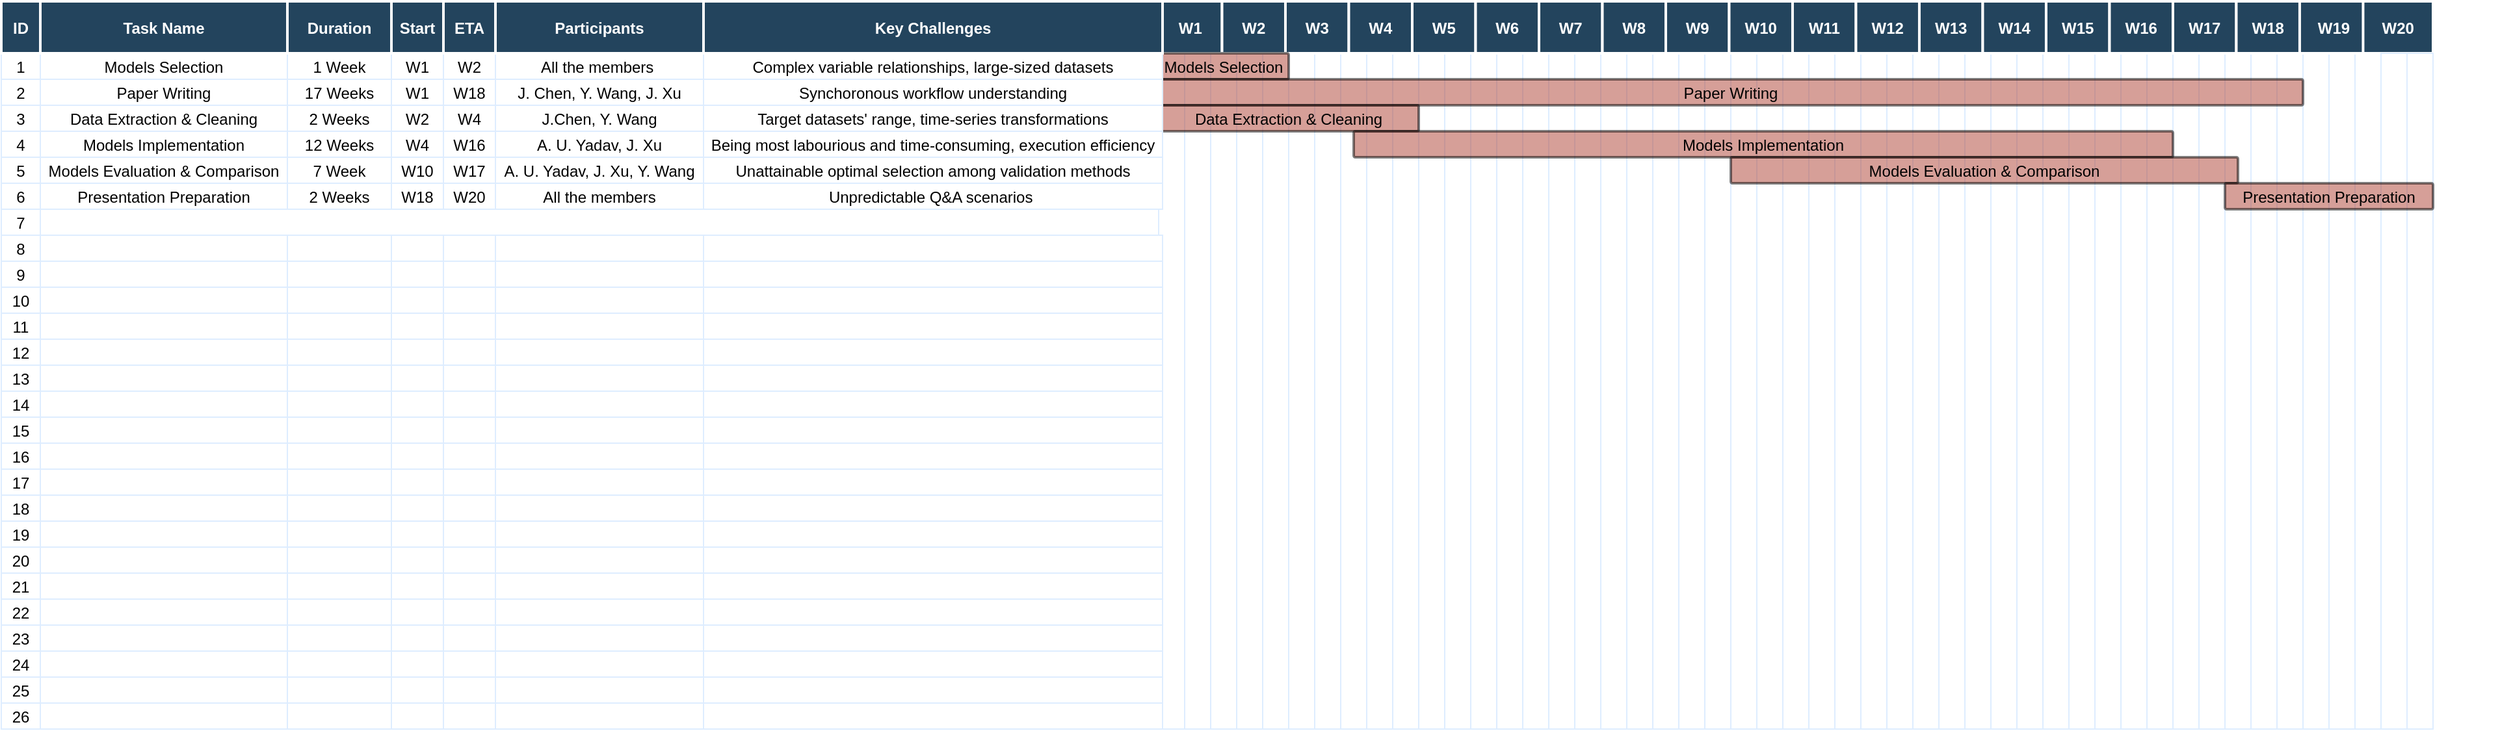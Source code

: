 <mxfile version="18.0.6" type="device"><diagram name="Gantt" id="8378b5f6-a2b2-b727-a746-972ab9d02e00"><mxGraphModel dx="2652.5" dy="449" grid="1" gridSize="10" guides="1" tooltips="1" connect="0" arrows="1" fold="1" page="1" pageScale="1.5" pageWidth="1169" pageHeight="827" background="none" math="0" shadow="0"><root><mxCell id="0"/><mxCell id="1" parent="0"/><mxCell id="101" value="" style="strokeColor=#DEEDFF;fillColor=#FFFFFF;" parent="1" vertex="1"><mxGeometry x="50.0" y="520.0" width="80.0" height="20" as="geometry"/></mxCell><mxCell id="106" value="" style="strokeColor=#DEEDFF;fillColor=#FFFFFF;" parent="1" vertex="1"><mxGeometry x="50.0" y="540.0" width="80.0" height="20" as="geometry"/></mxCell><mxCell id="111" value="" style="strokeColor=#DEEDFF;fillColor=#FFFFFF;" parent="1" vertex="1"><mxGeometry x="50.0" y="560.0" width="80.0" height="20" as="geometry"/></mxCell><mxCell id="116" value="" style="strokeColor=#DEEDFF;fillColor=#FFFFFF;" parent="1" vertex="1"><mxGeometry x="50.0" y="580.0" width="80.0" height="20" as="geometry"/></mxCell><mxCell id="121" value="" style="strokeColor=#DEEDFF;fillColor=#FFFFFF;" parent="1" vertex="1"><mxGeometry x="50.0" y="600.0" width="80.0" height="20" as="geometry"/></mxCell><mxCell id="126" value="" style="strokeColor=#DEEDFF;fillColor=#FFFFFF;" parent="1" vertex="1"><mxGeometry x="50.0" y="620.0" width="80.0" height="20" as="geometry"/></mxCell><mxCell id="131" value="" style="strokeColor=#DEEDFF;fillColor=#FFFFFF;" parent="1" vertex="1"><mxGeometry x="50.0" y="640.0" width="80.0" height="20" as="geometry"/></mxCell><mxCell id="136" value="" style="strokeColor=#DEEDFF;fillColor=#FFFFFF;" parent="1" vertex="1"><mxGeometry x="50.0" y="660.0" width="80.0" height="20" as="geometry"/></mxCell><mxCell id="141" value="" style="strokeColor=#DEEDFF;fillColor=#FFFFFF;" parent="1" vertex="1"><mxGeometry x="50.0" y="680.0" width="80.0" height="20" as="geometry"/></mxCell><mxCell id="146" value="" style="strokeColor=#DEEDFF;fillColor=#FFFFFF;" parent="1" vertex="1"><mxGeometry x="50.0" y="700.0" width="80.0" height="20" as="geometry"/></mxCell><mxCell id="151" value="" style="strokeColor=#DEEDFF" parent="1" vertex="1"><mxGeometry x="50.0" y="720.0" width="80.0" height="20" as="geometry"/></mxCell><mxCell id="156" value="" style="strokeColor=#DEEDFF" parent="1" vertex="1"><mxGeometry x="50.0" y="740.0" width="80.0" height="20" as="geometry"/></mxCell><mxCell id="161" value="" style="strokeColor=#DEEDFF" parent="1" vertex="1"><mxGeometry x="50.0" y="760.0" width="80.0" height="20" as="geometry"/></mxCell><mxCell id="166" value="" style="strokeColor=#DEEDFF" parent="1" vertex="1"><mxGeometry x="50.0" y="780.0" width="80.0" height="20" as="geometry"/></mxCell><mxCell id="176" value="" style="strokeColor=#DEEDFF" parent="1" vertex="1"><mxGeometry x="50.0" y="820.0" width="80.0" height="20" as="geometry"/></mxCell><mxCell id="181" value="" style="strokeColor=#DEEDFF" parent="1" vertex="1"><mxGeometry x="50.0" y="840.0" width="80.0" height="20" as="geometry"/></mxCell><mxCell id="186" value="" style="strokeColor=#DEEDFF" parent="1" vertex="1"><mxGeometry x="50.0" y="860.0" width="80.0" height="20" as="geometry"/></mxCell><mxCell id="191" value="" style="strokeColor=#DEEDFF" parent="1" vertex="1"><mxGeometry x="50.0" y="880.0" width="80.0" height="20" as="geometry"/></mxCell><mxCell id="N4BvocxAYCnSgg4q2HKW-347" value="" style="group" parent="1" vertex="1" connectable="0"><mxGeometry x="720" y="340" width="1030" height="560.0" as="geometry"/></mxCell><mxCell id="N4BvocxAYCnSgg4q2HKW-280" value="" style="strokeColor=#DEEDFF;" parent="N4BvocxAYCnSgg4q2HKW-347" vertex="1"><mxGeometry x="80.0" y="40.0" width="20" height="520" as="geometry"/></mxCell><mxCell id="68" value="" style="strokeColor=#DEEDFF" parent="N4BvocxAYCnSgg4q2HKW-347" vertex="1"><mxGeometry x="2.046e-12" y="40.0" width="20" height="520" as="geometry"/></mxCell><mxCell id="194" value="" style="strokeColor=#DEEDFF" parent="N4BvocxAYCnSgg4q2HKW-347" vertex="1"><mxGeometry x="20.0" y="40.0" width="20" height="520" as="geometry"/></mxCell><mxCell id="195" value="" style="strokeColor=#DEEDFF" parent="N4BvocxAYCnSgg4q2HKW-347" vertex="1"><mxGeometry x="40.0" y="40.0" width="20" height="520" as="geometry"/></mxCell><mxCell id="196" value="" style="strokeColor=#DEEDFF" parent="N4BvocxAYCnSgg4q2HKW-347" vertex="1"><mxGeometry x="60.0" y="40.0" width="20" height="520" as="geometry"/></mxCell><mxCell id="197" value="" style="strokeColor=#DEEDFF" parent="N4BvocxAYCnSgg4q2HKW-347" vertex="1"><mxGeometry x="80.0" y="40.0" width="20" height="520" as="geometry"/></mxCell><mxCell id="198" value="" style="strokeColor=#DEEDFF;" parent="N4BvocxAYCnSgg4q2HKW-347" vertex="1"><mxGeometry x="100.0" y="40.0" width="20" height="520" as="geometry"/></mxCell><mxCell id="199" value="" style="strokeColor=#DEEDFF;" parent="N4BvocxAYCnSgg4q2HKW-347" vertex="1"><mxGeometry x="120.0" y="40.0" width="20" height="520" as="geometry"/></mxCell><mxCell id="200" value="" style="strokeColor=#DEEDFF" parent="N4BvocxAYCnSgg4q2HKW-347" vertex="1"><mxGeometry x="140.0" y="40.0" width="20" height="520" as="geometry"/></mxCell><mxCell id="201" value="" style="strokeColor=#DEEDFF" parent="N4BvocxAYCnSgg4q2HKW-347" vertex="1"><mxGeometry x="160.0" y="40.0" width="20" height="520" as="geometry"/></mxCell><mxCell id="202" value="" style="strokeColor=#DEEDFF" parent="N4BvocxAYCnSgg4q2HKW-347" vertex="1"><mxGeometry x="180.0" y="40.0" width="20" height="520" as="geometry"/></mxCell><mxCell id="203" value="" style="strokeColor=#DEEDFF" parent="N4BvocxAYCnSgg4q2HKW-347" vertex="1"><mxGeometry x="200.0" y="40.0" width="20" height="520" as="geometry"/></mxCell><mxCell id="204" value="" style="strokeColor=#DEEDFF" parent="N4BvocxAYCnSgg4q2HKW-347" vertex="1"><mxGeometry x="220.0" y="40.0" width="20" height="520" as="geometry"/></mxCell><mxCell id="205" value="" style="strokeColor=#DEEDFF;" parent="N4BvocxAYCnSgg4q2HKW-347" vertex="1"><mxGeometry x="240.0" y="40.0" width="20" height="520" as="geometry"/></mxCell><mxCell id="206" value="" style="strokeColor=#DEEDFF;" parent="N4BvocxAYCnSgg4q2HKW-347" vertex="1"><mxGeometry x="260.0" y="40.0" width="20" height="520" as="geometry"/></mxCell><mxCell id="207" value="" style="strokeColor=#DEEDFF" parent="N4BvocxAYCnSgg4q2HKW-347" vertex="1"><mxGeometry x="280.0" y="40.0" width="20" height="520" as="geometry"/></mxCell><mxCell id="208" value="" style="strokeColor=#DEEDFF" parent="N4BvocxAYCnSgg4q2HKW-347" vertex="1"><mxGeometry x="300.0" y="40.0" width="20" height="520" as="geometry"/></mxCell><mxCell id="209" value="" style="strokeColor=#DEEDFF" parent="N4BvocxAYCnSgg4q2HKW-347" vertex="1"><mxGeometry x="320.0" y="40.0" width="20" height="520" as="geometry"/></mxCell><mxCell id="210" value="" style="strokeColor=#DEEDFF" parent="N4BvocxAYCnSgg4q2HKW-347" vertex="1"><mxGeometry x="340.0" y="40.0" width="20" height="520" as="geometry"/></mxCell><mxCell id="211" value="" style="strokeColor=#DEEDFF" parent="N4BvocxAYCnSgg4q2HKW-347" vertex="1"><mxGeometry x="360.0" y="40.0" width="20" height="520" as="geometry"/></mxCell><mxCell id="212" value="" style="strokeColor=#DEEDFF;" parent="N4BvocxAYCnSgg4q2HKW-347" vertex="1"><mxGeometry x="380.0" y="40.0" width="20" height="520" as="geometry"/></mxCell><mxCell id="213" value="" style="strokeColor=#DEEDFF;" parent="N4BvocxAYCnSgg4q2HKW-347" vertex="1"><mxGeometry x="400.0" y="40.0" width="20" height="520" as="geometry"/></mxCell><mxCell id="214" value="" style="strokeColor=#DEEDFF" parent="N4BvocxAYCnSgg4q2HKW-347" vertex="1"><mxGeometry x="420.0" y="40.0" width="20" height="520" as="geometry"/></mxCell><mxCell id="215" value="" style="strokeColor=#DEEDFF" parent="N4BvocxAYCnSgg4q2HKW-347" vertex="1"><mxGeometry x="440.0" y="40.0" width="20" height="520" as="geometry"/></mxCell><mxCell id="216" value="" style="strokeColor=#DEEDFF" parent="N4BvocxAYCnSgg4q2HKW-347" vertex="1"><mxGeometry x="460.0" y="40.0" width="20" height="520" as="geometry"/></mxCell><mxCell id="217" value="" style="strokeColor=#DEEDFF" parent="N4BvocxAYCnSgg4q2HKW-347" vertex="1"><mxGeometry x="480.0" y="40.0" width="20" height="520" as="geometry"/></mxCell><mxCell id="218" value="" style="strokeColor=#DEEDFF" parent="N4BvocxAYCnSgg4q2HKW-347" vertex="1"><mxGeometry x="500.0" y="40.0" width="20" height="520" as="geometry"/></mxCell><mxCell id="219" value="" style="strokeColor=#DEEDFF;" parent="N4BvocxAYCnSgg4q2HKW-347" vertex="1"><mxGeometry x="520.0" y="40.0" width="20" height="520" as="geometry"/></mxCell><mxCell id="220" value="" style="strokeColor=#DEEDFF;" parent="N4BvocxAYCnSgg4q2HKW-347" vertex="1"><mxGeometry x="540.0" y="40.0" width="20" height="520" as="geometry"/></mxCell><mxCell id="221" value="" style="strokeColor=#DEEDFF" parent="N4BvocxAYCnSgg4q2HKW-347" vertex="1"><mxGeometry x="560.0" y="40.0" width="20" height="520" as="geometry"/></mxCell><mxCell id="222" value="" style="strokeColor=#DEEDFF" parent="N4BvocxAYCnSgg4q2HKW-347" vertex="1"><mxGeometry x="580.0" y="40.0" width="20" height="520" as="geometry"/></mxCell><mxCell id="223" value="" style="strokeColor=#DEEDFF" parent="N4BvocxAYCnSgg4q2HKW-347" vertex="1"><mxGeometry x="600.0" y="40.0" width="20" height="520" as="geometry"/></mxCell><mxCell id="224" value="" style="strokeColor=#DEEDFF" parent="N4BvocxAYCnSgg4q2HKW-347" vertex="1"><mxGeometry x="620.0" y="40.0" width="20" height="520" as="geometry"/></mxCell><mxCell id="225" value="" style="strokeColor=#DEEDFF" parent="N4BvocxAYCnSgg4q2HKW-347" vertex="1"><mxGeometry x="640.0" y="40.0" width="20" height="520" as="geometry"/></mxCell><mxCell id="226" value="" style="strokeColor=#DEEDFF;" parent="N4BvocxAYCnSgg4q2HKW-347" vertex="1"><mxGeometry x="660.0" y="40.0" width="20" height="520" as="geometry"/></mxCell><mxCell id="227" value="" style="strokeColor=#DEEDFF;" parent="N4BvocxAYCnSgg4q2HKW-347" vertex="1"><mxGeometry x="680.0" y="40.0" width="20" height="520" as="geometry"/></mxCell><mxCell id="228" value="" style="strokeColor=#DEEDFF" parent="N4BvocxAYCnSgg4q2HKW-347" vertex="1"><mxGeometry x="700.0" y="40.0" width="20" height="520" as="geometry"/></mxCell><mxCell id="229" value="" style="strokeColor=#DEEDFF" parent="N4BvocxAYCnSgg4q2HKW-347" vertex="1"><mxGeometry x="720.0" y="40.0" width="20" height="520" as="geometry"/></mxCell><mxCell id="230" value="" style="strokeColor=#DEEDFF" parent="N4BvocxAYCnSgg4q2HKW-347" vertex="1"><mxGeometry x="740.0" y="40.0" width="20" height="520" as="geometry"/></mxCell><mxCell id="231" value="" style="strokeColor=#DEEDFF" parent="N4BvocxAYCnSgg4q2HKW-347" vertex="1"><mxGeometry x="760.0" y="40.0" width="20" height="520" as="geometry"/></mxCell><mxCell id="232" value="" style="strokeColor=#DEEDFF" parent="N4BvocxAYCnSgg4q2HKW-347" vertex="1"><mxGeometry x="780.0" y="40.0" width="20" height="520" as="geometry"/></mxCell><mxCell id="233" value="" style="strokeColor=#DEEDFF;" parent="N4BvocxAYCnSgg4q2HKW-347" vertex="1"><mxGeometry x="800.0" y="40.0" width="20" height="520" as="geometry"/></mxCell><mxCell id="234" value="" style="strokeColor=#DEEDFF;" parent="N4BvocxAYCnSgg4q2HKW-347" vertex="1"><mxGeometry x="820.0" y="40.0" width="20" height="520" as="geometry"/></mxCell><mxCell id="235" value="" style="strokeColor=#DEEDFF" parent="N4BvocxAYCnSgg4q2HKW-347" vertex="1"><mxGeometry x="840.0" y="40.0" width="20" height="520" as="geometry"/></mxCell><mxCell id="236" value="" style="strokeColor=#DEEDFF" parent="N4BvocxAYCnSgg4q2HKW-347" vertex="1"><mxGeometry x="860.0" y="40.0" width="20" height="520" as="geometry"/></mxCell><mxCell id="237" value="" style="strokeColor=#DEEDFF" parent="N4BvocxAYCnSgg4q2HKW-347" vertex="1"><mxGeometry x="880.0" y="40.0" width="20" height="520" as="geometry"/></mxCell><mxCell id="238" value="" style="strokeColor=#DEEDFF" parent="N4BvocxAYCnSgg4q2HKW-347" vertex="1"><mxGeometry x="900.0" y="40.0" width="20" height="520" as="geometry"/></mxCell><mxCell id="239" value="" style="strokeColor=#DEEDFF;" parent="N4BvocxAYCnSgg4q2HKW-347" vertex="1"><mxGeometry x="920.0" y="40.0" width="20" height="520" as="geometry"/></mxCell><mxCell id="240" value="" style="strokeColor=none;" parent="N4BvocxAYCnSgg4q2HKW-347" vertex="1"><mxGeometry x="940.0" y="40.0" width="20" height="520" as="geometry"/></mxCell><mxCell id="241" value="" style="strokeColor=none;" parent="N4BvocxAYCnSgg4q2HKW-347" vertex="1"><mxGeometry x="960.0" y="40.0" width="20" height="520" as="geometry"/></mxCell><mxCell id="N4BvocxAYCnSgg4q2HKW-278" value="" style="group" parent="N4BvocxAYCnSgg4q2HKW-347" vertex="1" connectable="0"><mxGeometry width="980" height="60.0" as="geometry"/></mxCell><mxCell id="5" value="W1" style="fillColor=#23445D;strokeColor=#FFFFFF;strokeWidth=2;fontColor=#FFFFFF;fontStyle=1" parent="N4BvocxAYCnSgg4q2HKW-278" vertex="1"><mxGeometry y="2.274e-13" width="48.748" height="40.0" as="geometry"/></mxCell><mxCell id="6" value="W2" style="fillColor=#23445D;strokeColor=#FFFFFF;strokeWidth=2;fontColor=#FFFFFF;fontStyle=1" parent="N4BvocxAYCnSgg4q2HKW-278" vertex="1"><mxGeometry x="48.748" y="2.274e-13" width="48.748" height="40.0" as="geometry"/></mxCell><mxCell id="7" value="W3" style="fillColor=#23445D;strokeColor=#FFFFFF;strokeWidth=2;fontColor=#FFFFFF;fontStyle=1" parent="N4BvocxAYCnSgg4q2HKW-278" vertex="1"><mxGeometry x="97.497" y="2.274e-13" width="48.748" height="40.0" as="geometry"/></mxCell><mxCell id="8" value="W4" style="fillColor=#23445D;strokeColor=#FFFFFF;strokeWidth=2;fontColor=#FFFFFF;fontStyle=1" parent="N4BvocxAYCnSgg4q2HKW-278" vertex="1"><mxGeometry x="146.245" y="2.274e-13" width="48.748" height="40.0" as="geometry"/></mxCell><mxCell id="9" value="W5" style="fillColor=#23445D;strokeColor=#FFFFFF;strokeWidth=2;fontColor=#FFFFFF;fontStyle=1" parent="N4BvocxAYCnSgg4q2HKW-278" vertex="1"><mxGeometry x="194.994" y="2.274e-13" width="48.748" height="40.0" as="geometry"/></mxCell><mxCell id="10" value="W6" style="fillColor=#23445D;strokeColor=#FFFFFF;strokeWidth=2;fontColor=#FFFFFF;fontStyle=1" parent="N4BvocxAYCnSgg4q2HKW-278" vertex="1"><mxGeometry x="243.742" y="2.274e-13" width="48.748" height="40.0" as="geometry"/></mxCell><mxCell id="11" value="W7" style="fillColor=#23445D;strokeColor=#FFFFFF;strokeWidth=2;fontColor=#FFFFFF;fontStyle=1" parent="N4BvocxAYCnSgg4q2HKW-278" vertex="1"><mxGeometry x="292.491" y="2.274e-13" width="48.748" height="40.0" as="geometry"/></mxCell><mxCell id="16" value="W8" style="fillColor=#23445D;strokeColor=#FFFFFF;strokeWidth=2;fontColor=#FFFFFF;fontStyle=1" parent="N4BvocxAYCnSgg4q2HKW-278" vertex="1"><mxGeometry x="341.239" y="2.274e-13" width="48.748" height="40.0" as="geometry"/></mxCell><mxCell id="17" value="W9" style="fillColor=#23445D;strokeColor=#FFFFFF;strokeWidth=2;fontColor=#FFFFFF;fontStyle=1" parent="N4BvocxAYCnSgg4q2HKW-278" vertex="1"><mxGeometry x="389.988" y="2.274e-13" width="48.748" height="40.0" as="geometry"/></mxCell><mxCell id="18" value="W10" style="fillColor=#23445D;strokeColor=#FFFFFF;strokeWidth=2;fontColor=#FFFFFF;fontStyle=1" parent="N4BvocxAYCnSgg4q2HKW-278" vertex="1"><mxGeometry x="438.736" y="2.274e-13" width="48.748" height="40.0" as="geometry"/></mxCell><mxCell id="19" value="W11" style="fillColor=#23445D;strokeColor=#FFFFFF;strokeWidth=2;fontColor=#FFFFFF;fontStyle=1" parent="N4BvocxAYCnSgg4q2HKW-278" vertex="1"><mxGeometry x="487.485" y="2.274e-13" width="48.748" height="40.0" as="geometry"/></mxCell><mxCell id="20" value="W12" style="fillColor=#23445D;strokeColor=#FFFFFF;strokeWidth=2;fontColor=#FFFFFF;fontStyle=1" parent="N4BvocxAYCnSgg4q2HKW-278" vertex="1"><mxGeometry x="536.233" y="2.274e-13" width="48.748" height="40.0" as="geometry"/></mxCell><mxCell id="21" value="W13" style="fillColor=#23445D;strokeColor=#FFFFFF;strokeWidth=2;fontColor=#FFFFFF;fontStyle=1" parent="N4BvocxAYCnSgg4q2HKW-278" vertex="1"><mxGeometry x="584.981" y="2.274e-13" width="48.748" height="40.0" as="geometry"/></mxCell><mxCell id="22" value="W14" style="fillColor=#23445D;strokeColor=#FFFFFF;strokeWidth=2;fontColor=#FFFFFF;fontStyle=1" parent="N4BvocxAYCnSgg4q2HKW-278" vertex="1"><mxGeometry x="633.73" y="2.274e-13" width="48.748" height="40.0" as="geometry"/></mxCell><mxCell id="24" value="W15" style="fillColor=#23445D;strokeColor=#FFFFFF;strokeWidth=2;fontColor=#FFFFFF;fontStyle=1" parent="N4BvocxAYCnSgg4q2HKW-278" vertex="1"><mxGeometry x="682.478" y="1.137e-13" width="48.748" height="40.0" as="geometry"/></mxCell><mxCell id="25" value="W16" style="fillColor=#23445D;strokeColor=#FFFFFF;strokeWidth=2;fontColor=#FFFFFF;fontStyle=1" parent="N4BvocxAYCnSgg4q2HKW-278" vertex="1"><mxGeometry x="731.227" y="1.137e-13" width="48.748" height="40.0" as="geometry"/></mxCell><mxCell id="26" value="W17" style="fillColor=#23445D;strokeColor=#FFFFFF;strokeWidth=2;fontColor=#FFFFFF;fontStyle=1" parent="N4BvocxAYCnSgg4q2HKW-278" vertex="1"><mxGeometry x="779.975" y="1.137e-13" width="48.748" height="40.0" as="geometry"/></mxCell><mxCell id="27" value="W18" style="fillColor=#23445D;strokeColor=#FFFFFF;strokeWidth=2;fontColor=#FFFFFF;fontStyle=1" parent="N4BvocxAYCnSgg4q2HKW-278" vertex="1"><mxGeometry x="828.724" y="1.137e-13" width="48.748" height="40.0" as="geometry"/></mxCell><mxCell id="28" value="W19" style="fillColor=#23445D;strokeColor=#FFFFFF;strokeWidth=2;fontColor=#FFFFFF;fontStyle=1" parent="N4BvocxAYCnSgg4q2HKW-278" vertex="1"><mxGeometry x="877.47" width="52.53" height="40" as="geometry"/></mxCell><mxCell id="29" value="W20" style="fillColor=#23445D;strokeColor=#FFFFFF;strokeWidth=2;fontColor=#FFFFFF;fontStyle=1" parent="N4BvocxAYCnSgg4q2HKW-278" vertex="1"><mxGeometry x="926.22" width="53.78" height="40" as="geometry"/></mxCell><mxCell id="N4BvocxAYCnSgg4q2HKW-348" value="Models Selection" style="shape=mxgraph.flowchart.process;fillColor=#AE4132;strokeColor=#000000;strokeWidth=2;opacity=50" parent="N4BvocxAYCnSgg4q2HKW-278" vertex="1"><mxGeometry y="40" width="100" height="20" as="geometry"/></mxCell><mxCell id="N4BvocxAYCnSgg4q2HKW-281" value="" style="strokeColor=#DEEDFF;" parent="N4BvocxAYCnSgg4q2HKW-347" vertex="1"><mxGeometry x="960.0" y="40.0" width="20" height="520" as="geometry"/></mxCell><mxCell id="N4BvocxAYCnSgg4q2HKW-282" value="" style="strokeColor=#DEEDFF;" parent="N4BvocxAYCnSgg4q2HKW-347" vertex="1"><mxGeometry x="940.0" y="40.0" width="20" height="520" as="geometry"/></mxCell><mxCell id="242" value="Paper Writing" style="shape=mxgraph.flowchart.process;fillColor=#AE4132;strokeColor=#000000;strokeWidth=2;opacity=50" parent="N4BvocxAYCnSgg4q2HKW-347" vertex="1"><mxGeometry y="60" width="880" height="20" as="geometry"/></mxCell><mxCell id="N4BvocxAYCnSgg4q2HKW-349" value="Data Extraction &amp; Cleaning" style="shape=mxgraph.flowchart.process;fillColor=#AE4132;strokeColor=#000000;strokeWidth=2;opacity=50" parent="N4BvocxAYCnSgg4q2HKW-347" vertex="1"><mxGeometry y="80" width="200" height="20" as="geometry"/></mxCell><mxCell id="N4BvocxAYCnSgg4q2HKW-350" value="Models Implementation" style="shape=mxgraph.flowchart.process;fillColor=#AE4132;strokeColor=#000000;strokeWidth=2;opacity=50" parent="N4BvocxAYCnSgg4q2HKW-347" vertex="1"><mxGeometry x="150" y="100" width="630" height="20" as="geometry"/></mxCell><mxCell id="N4BvocxAYCnSgg4q2HKW-351" value="Models Evaluation &amp; Comparison" style="shape=mxgraph.flowchart.process;fillColor=#AE4132;strokeColor=#000000;strokeWidth=2;opacity=50" parent="1" vertex="1"><mxGeometry x="1160" y="460" width="390" height="20" as="geometry"/></mxCell><mxCell id="N4BvocxAYCnSgg4q2HKW-352" value="Presentation Preparation" style="shape=mxgraph.flowchart.process;fillColor=#AE4132;strokeColor=#000000;strokeWidth=2;opacity=50" parent="1" vertex="1"><mxGeometry x="1540" y="480" width="160" height="20" as="geometry"/></mxCell><mxCell id="N4BvocxAYCnSgg4q2HKW-356" value="" style="strokeColor=#DEEDFF" parent="1" vertex="1"><mxGeometry x="50.0" y="800.0" width="80.0" height="20" as="geometry"/></mxCell><mxCell id="rQHSBKiH4_ab1KZOMVWH-242" value="" style="group" parent="1" vertex="1" connectable="0"><mxGeometry x="130" y="340" width="40" height="560" as="geometry"/></mxCell><mxCell id="66" value="W1" style="strokeColor=#DEEDFF;fillColor=#FFFFFF;" parent="rQHSBKiH4_ab1KZOMVWH-242" vertex="1"><mxGeometry x="2.274e-13" y="40.0" width="40.0" height="20.0" as="geometry"/></mxCell><mxCell id="77" value="W4" style="strokeColor=#DEEDFF" parent="rQHSBKiH4_ab1KZOMVWH-242" vertex="1"><mxGeometry x="3.411e-13" y="100.0" width="40.0" height="20.0" as="geometry"/></mxCell><mxCell id="82" value="W10" style="strokeColor=#DEEDFF" parent="rQHSBKiH4_ab1KZOMVWH-242" vertex="1"><mxGeometry x="2.274e-13" y="120.0" width="40.0" height="20.0" as="geometry"/></mxCell><mxCell id="87" value="W1" style="strokeColor=#DEEDFF" parent="rQHSBKiH4_ab1KZOMVWH-242" vertex="1"><mxGeometry x="1.705e-13" y="60.0" width="40.0" height="20.0" as="geometry"/></mxCell><mxCell id="92" value="W18" style="strokeColor=#DEEDFF" parent="rQHSBKiH4_ab1KZOMVWH-242" vertex="1"><mxGeometry x="1.705e-13" y="140.0" width="40.0" height="20.0" as="geometry"/></mxCell><mxCell id="102" value="" style="strokeColor=#DEEDFF;fillColor=#FFFFFF;" parent="rQHSBKiH4_ab1KZOMVWH-242" vertex="1"><mxGeometry x="5.684e-13" y="180.0" width="40.0" height="20.0" as="geometry"/></mxCell><mxCell id="107" value="" style="strokeColor=#DEEDFF;fillColor=#FFFFFF;" parent="rQHSBKiH4_ab1KZOMVWH-242" vertex="1"><mxGeometry x="4.547e-13" y="200.0" width="40.0" height="20.0" as="geometry"/></mxCell><mxCell id="112" value="" style="strokeColor=#DEEDFF;fillColor=#FFFFFF;" parent="rQHSBKiH4_ab1KZOMVWH-242" vertex="1"><mxGeometry x="3.411e-13" y="220.0" width="40.0" height="20.0" as="geometry"/></mxCell><mxCell id="117" value="" style="strokeColor=#DEEDFF;fillColor=#FFFFFF;" parent="rQHSBKiH4_ab1KZOMVWH-242" vertex="1"><mxGeometry x="3.411e-13" y="240.0" width="40.0" height="20.0" as="geometry"/></mxCell><mxCell id="122" value="" style="strokeColor=#DEEDFF;fillColor=#FFFFFF;" parent="rQHSBKiH4_ab1KZOMVWH-242" vertex="1"><mxGeometry x="2.274e-13" y="260.0" width="40.0" height="20.0" as="geometry"/></mxCell><mxCell id="127" value="" style="strokeColor=#DEEDFF;fillColor=#FFFFFF;" parent="rQHSBKiH4_ab1KZOMVWH-242" vertex="1"><mxGeometry x="2.274e-13" y="280.0" width="40.0" height="20.0" as="geometry"/></mxCell><mxCell id="132" value="" style="strokeColor=#DEEDFF;fillColor=#FFFFFF;" parent="rQHSBKiH4_ab1KZOMVWH-242" vertex="1"><mxGeometry x="1.137e-13" y="300.0" width="40.0" height="20.0" as="geometry"/></mxCell><mxCell id="137" value="" style="strokeColor=#DEEDFF;fillColor=#FFFFFF;" parent="rQHSBKiH4_ab1KZOMVWH-242" vertex="1"><mxGeometry y="320.0" width="40.0" height="20.0" as="geometry"/></mxCell><mxCell id="142" value="" style="strokeColor=#DEEDFF;fillColor=#FFFFFF;" parent="rQHSBKiH4_ab1KZOMVWH-242" vertex="1"><mxGeometry y="340.0" width="40.0" height="20.0" as="geometry"/></mxCell><mxCell id="147" value="" style="strokeColor=#DEEDFF;fillColor=#FFFFFF;" parent="rQHSBKiH4_ab1KZOMVWH-242" vertex="1"><mxGeometry x="6.821e-13" y="360" width="40.0" height="20.0" as="geometry"/></mxCell><mxCell id="152" value="" style="strokeColor=#DEEDFF" parent="rQHSBKiH4_ab1KZOMVWH-242" vertex="1"><mxGeometry x="6.821e-13" y="380.0" width="40.0" height="20.0" as="geometry"/></mxCell><mxCell id="157" value="" style="strokeColor=#DEEDFF" parent="rQHSBKiH4_ab1KZOMVWH-242" vertex="1"><mxGeometry x="5.684e-13" y="400" width="40.0" height="20.0" as="geometry"/></mxCell><mxCell id="162" value="" style="strokeColor=#DEEDFF" parent="rQHSBKiH4_ab1KZOMVWH-242" vertex="1"><mxGeometry x="5.684e-13" y="420.0" width="40.0" height="20.0" as="geometry"/></mxCell><mxCell id="167" value="" style="strokeColor=#DEEDFF" parent="rQHSBKiH4_ab1KZOMVWH-242" vertex="1"><mxGeometry x="5.684e-13" y="440" width="40.0" height="20.0" as="geometry"/></mxCell><mxCell id="172" value="" style="strokeColor=#DEEDFF" parent="rQHSBKiH4_ab1KZOMVWH-242" vertex="1"><mxGeometry x="9.095e-13" y="460.0" width="40.0" height="20.0" as="geometry"/></mxCell><mxCell id="177" value="" style="strokeColor=#DEEDFF" parent="rQHSBKiH4_ab1KZOMVWH-242" vertex="1"><mxGeometry x="9.095e-13" y="480.0" width="40.0" height="20.0" as="geometry"/></mxCell><mxCell id="182" value="" style="strokeColor=#DEEDFF" parent="rQHSBKiH4_ab1KZOMVWH-242" vertex="1"><mxGeometry x="7.958e-13" y="500.0" width="40.0" height="20.0" as="geometry"/></mxCell><mxCell id="187" value="" style="strokeColor=#DEEDFF" parent="rQHSBKiH4_ab1KZOMVWH-242" vertex="1"><mxGeometry x="7.39e-13" y="520" width="40.0" height="20.0" as="geometry"/></mxCell><mxCell id="192" value="" style="strokeColor=#DEEDFF" parent="rQHSBKiH4_ab1KZOMVWH-242" vertex="1"><mxGeometry x="7.39e-13" y="540.0" width="40.0" height="20.0" as="geometry"/></mxCell><mxCell id="13" value="Start" style="fillColor=#23445D;strokeColor=#FFFFFF;strokeWidth=2;fontColor=#FFFFFF;fontStyle=1" parent="rQHSBKiH4_ab1KZOMVWH-242" vertex="1"><mxGeometry x="1.137e-13" width="40.0" height="40.0" as="geometry"/></mxCell><mxCell id="N4BvocxAYCnSgg4q2HKW-289" value="W2" style="strokeColor=#DEEDFF;fillColor=#FFFFFF;" parent="rQHSBKiH4_ab1KZOMVWH-242" vertex="1"><mxGeometry x="3.411e-13" y="80.0" width="40.0" height="20.0" as="geometry"/></mxCell><mxCell id="rQHSBKiH4_ab1KZOMVWH-243" value="" style="group" parent="1" vertex="1" connectable="0"><mxGeometry x="170" y="340" width="40" height="560" as="geometry"/></mxCell><mxCell id="67" value="W2" style="strokeColor=#DEEDFF;fillColor=#FFFFFF;" parent="rQHSBKiH4_ab1KZOMVWH-243" vertex="1"><mxGeometry x="2.274e-13" y="40.0" width="40.0" height="20.0" as="geometry"/></mxCell><mxCell id="78" value="W16" style="strokeColor=#DEEDFF" parent="rQHSBKiH4_ab1KZOMVWH-243" vertex="1"><mxGeometry x="3.411e-13" y="100.0" width="40.0" height="20.0" as="geometry"/></mxCell><mxCell id="83" value="W17" style="strokeColor=#DEEDFF" parent="rQHSBKiH4_ab1KZOMVWH-243" vertex="1"><mxGeometry x="1.705e-13" y="120.0" width="40.0" height="20.0" as="geometry"/></mxCell><mxCell id="88" value="W18" style="strokeColor=#DEEDFF" parent="rQHSBKiH4_ab1KZOMVWH-243" vertex="1"><mxGeometry x="1.705e-13" y="60.0" width="40.0" height="20.0" as="geometry"/></mxCell><mxCell id="93" value="W20" style="strokeColor=#DEEDFF" parent="rQHSBKiH4_ab1KZOMVWH-243" vertex="1"><mxGeometry x="1.705e-13" y="140.0" width="40.0" height="20.0" as="geometry"/></mxCell><mxCell id="103" value="" style="strokeColor=#DEEDFF;fillColor=#FFFFFF;" parent="rQHSBKiH4_ab1KZOMVWH-243" vertex="1"><mxGeometry x="5.116e-13" y="180.0" width="40.0" height="20.0" as="geometry"/></mxCell><mxCell id="108" value="" style="strokeColor=#DEEDFF;fillColor=#FFFFFF;" parent="rQHSBKiH4_ab1KZOMVWH-243" vertex="1"><mxGeometry x="3.411e-13" y="200.0" width="40.0" height="20.0" as="geometry"/></mxCell><mxCell id="113" value="" style="strokeColor=#DEEDFF;fillColor=#FFFFFF;" parent="rQHSBKiH4_ab1KZOMVWH-243" vertex="1"><mxGeometry x="3.411e-13" y="220.0" width="40.0" height="20.0" as="geometry"/></mxCell><mxCell id="118" value="" style="strokeColor=#DEEDFF;fillColor=#FFFFFF;" parent="rQHSBKiH4_ab1KZOMVWH-243" vertex="1"><mxGeometry x="3.411e-13" y="240.0" width="40.0" height="20.0" as="geometry"/></mxCell><mxCell id="123" value="" style="strokeColor=#DEEDFF;fillColor=#FFFFFF;" parent="rQHSBKiH4_ab1KZOMVWH-243" vertex="1"><mxGeometry x="1.705e-13" y="260" width="40.0" height="20.0" as="geometry"/></mxCell><mxCell id="128" value="" style="strokeColor=#DEEDFF;fillColor=#FFFFFF;" parent="rQHSBKiH4_ab1KZOMVWH-243" vertex="1"><mxGeometry x="1.705e-13" y="280.0" width="40.0" height="20.0" as="geometry"/></mxCell><mxCell id="133" value="" style="strokeColor=#DEEDFF;fillColor=#FFFFFF;" parent="rQHSBKiH4_ab1KZOMVWH-243" vertex="1"><mxGeometry y="300.0" width="40.0" height="20.0" as="geometry"/></mxCell><mxCell id="138" value="" style="strokeColor=#DEEDFF;fillColor=#FFFFFF;" parent="rQHSBKiH4_ab1KZOMVWH-243" vertex="1"><mxGeometry y="320.0" width="40.0" height="20.0" as="geometry"/></mxCell><mxCell id="143" value="" style="strokeColor=#DEEDFF;fillColor=#FFFFFF;" parent="rQHSBKiH4_ab1KZOMVWH-243" vertex="1"><mxGeometry y="340.0" width="40.0" height="20.0" as="geometry"/></mxCell><mxCell id="148" value="" style="strokeColor=#DEEDFF;fillColor=#FFFFFF;" parent="rQHSBKiH4_ab1KZOMVWH-243" vertex="1"><mxGeometry x="6.821e-13" y="360" width="40.0" height="20.0" as="geometry"/></mxCell><mxCell id="153" value="" style="strokeColor=#DEEDFF" parent="rQHSBKiH4_ab1KZOMVWH-243" vertex="1"><mxGeometry x="6.821e-13" y="380.0" width="40.0" height="20.0" as="geometry"/></mxCell><mxCell id="158" value="" style="strokeColor=#DEEDFF" parent="rQHSBKiH4_ab1KZOMVWH-243" vertex="1"><mxGeometry x="5.684e-13" y="400.0" width="40.0" height="20.0" as="geometry"/></mxCell><mxCell id="163" value="" style="strokeColor=#DEEDFF" parent="rQHSBKiH4_ab1KZOMVWH-243" vertex="1"><mxGeometry x="5.684e-13" y="420.0" width="40.0" height="20.0" as="geometry"/></mxCell><mxCell id="168" value="" style="strokeColor=#DEEDFF" parent="rQHSBKiH4_ab1KZOMVWH-243" vertex="1"><mxGeometry x="5.684e-13" y="440" width="40.0" height="20.0" as="geometry"/></mxCell><mxCell id="173" value="" style="strokeColor=#DEEDFF" parent="rQHSBKiH4_ab1KZOMVWH-243" vertex="1"><mxGeometry x="9.095e-13" y="460.0" width="40.0" height="20.0" as="geometry"/></mxCell><mxCell id="178" value="" style="strokeColor=#DEEDFF" parent="rQHSBKiH4_ab1KZOMVWH-243" vertex="1"><mxGeometry x="9.095e-13" y="480.0" width="40.0" height="20.0" as="geometry"/></mxCell><mxCell id="183" value="" style="strokeColor=#DEEDFF" parent="rQHSBKiH4_ab1KZOMVWH-243" vertex="1"><mxGeometry x="7.39e-13" y="500.0" width="40.0" height="20.0" as="geometry"/></mxCell><mxCell id="188" value="" style="strokeColor=#DEEDFF" parent="rQHSBKiH4_ab1KZOMVWH-243" vertex="1"><mxGeometry x="7.39e-13" y="520.0" width="40.0" height="20.0" as="geometry"/></mxCell><mxCell id="193" value="" style="strokeColor=#DEEDFF" parent="rQHSBKiH4_ab1KZOMVWH-243" vertex="1"><mxGeometry x="7.39e-13" y="540.0" width="40.0" height="20.0" as="geometry"/></mxCell><mxCell id="14" value="ETA" style="fillColor=#23445D;strokeColor=#FFFFFF;strokeWidth=2;fontColor=#FFFFFF;fontStyle=1" parent="rQHSBKiH4_ab1KZOMVWH-243" vertex="1"><mxGeometry x="3.979e-13" width="40.0" height="40.0" as="geometry"/></mxCell><mxCell id="N4BvocxAYCnSgg4q2HKW-290" value="W4" style="strokeColor=#DEEDFF;fillColor=#FFFFFF;" parent="rQHSBKiH4_ab1KZOMVWH-243" vertex="1"><mxGeometry x="3.411e-13" y="80.0" width="40.0" height="20.0" as="geometry"/></mxCell><mxCell id="rQHSBKiH4_ab1KZOMVWH-244" value="" style="group" parent="1" vertex="1" connectable="0"><mxGeometry x="-140" y="340" width="190" height="560" as="geometry"/></mxCell><mxCell id="64" value="Models Selection" style="align=center;strokeColor=#DEEDFF;fillColor=#FFFFFF;" parent="rQHSBKiH4_ab1KZOMVWH-244" vertex="1"><mxGeometry x="2.363e-13" y="40.0" width="190.0" height="20.0" as="geometry"/></mxCell><mxCell id="75" value="Models Implementation" style="align=center;strokeColor=#DEEDFF" parent="rQHSBKiH4_ab1KZOMVWH-244" vertex="1"><mxGeometry x="4.05e-13" y="100.0" width="190.0" height="20.0" as="geometry"/></mxCell><mxCell id="100" value="" style="align=left;strokeColor=#DEEDFF;fillColor=#FFFFFF;" parent="rQHSBKiH4_ab1KZOMVWH-244" vertex="1"><mxGeometry x="6.075e-13" y="180.0" width="190.0" height="20.0" as="geometry"/></mxCell><mxCell id="105" value="" style="align=left;strokeColor=#DEEDFF;fillColor=#FFFFFF;" parent="rQHSBKiH4_ab1KZOMVWH-244" vertex="1"><mxGeometry x="4.388e-13" y="200.0" width="190.0" height="20.0" as="geometry"/></mxCell><mxCell id="110" value="" style="align=left;strokeColor=#DEEDFF;fillColor=#FFFFFF;" parent="rQHSBKiH4_ab1KZOMVWH-244" vertex="1"><mxGeometry x="4.05e-13" y="220.0" width="190.0" height="20.0" as="geometry"/></mxCell><mxCell id="115" value="" style="align=left;strokeColor=#DEEDFF;fillColor=#FFFFFF;" parent="rQHSBKiH4_ab1KZOMVWH-244" vertex="1"><mxGeometry x="4.05e-13" y="240.0" width="190.0" height="20.0" as="geometry"/></mxCell><mxCell id="120" value="" style="align=left;strokeColor=#DEEDFF;fillColor=#FFFFFF;" parent="rQHSBKiH4_ab1KZOMVWH-244" vertex="1"><mxGeometry x="2.363e-13" y="260.0" width="190.0" height="20.0" as="geometry"/></mxCell><mxCell id="125" value="" style="align=left;strokeColor=#DEEDFF;fillColor=#FFFFFF;" parent="rQHSBKiH4_ab1KZOMVWH-244" vertex="1"><mxGeometry x="2.363e-13" y="280.0" width="190.0" height="20.0" as="geometry"/></mxCell><mxCell id="130" value="" style="align=left;strokeColor=#DEEDFF;fillColor=#FFFFFF;" parent="rQHSBKiH4_ab1KZOMVWH-244" vertex="1"><mxGeometry x="6.75e-14" y="300.0" width="190.0" height="20.0" as="geometry"/></mxCell><mxCell id="135" value="" style="align=left;strokeColor=#DEEDFF;fillColor=#FFFFFF;" parent="rQHSBKiH4_ab1KZOMVWH-244" vertex="1"><mxGeometry x="3.375e-14" y="320.0" width="190.0" height="20.0" as="geometry"/></mxCell><mxCell id="140" value="" style="align=left;strokeColor=#DEEDFF;fillColor=#FFFFFF;" parent="rQHSBKiH4_ab1KZOMVWH-244" vertex="1"><mxGeometry y="340.0" width="190" height="20.0" as="geometry"/></mxCell><mxCell id="145" value="" style="align=left;strokeColor=#DEEDFF;fillColor=#FFFFFF;" parent="rQHSBKiH4_ab1KZOMVWH-244" vertex="1"><mxGeometry x="8.438e-13" y="360.0" width="190.0" height="20.0" as="geometry"/></mxCell><mxCell id="150" value="" style="align=left;strokeColor=#DEEDFF" parent="rQHSBKiH4_ab1KZOMVWH-244" vertex="1"><mxGeometry x="8.438e-13" y="380.0" width="190.0" height="20.0" as="geometry"/></mxCell><mxCell id="155" value="" style="align=left;strokeColor=#DEEDFF" parent="rQHSBKiH4_ab1KZOMVWH-244" vertex="1"><mxGeometry x="6.75e-13" y="400.0" width="190.0" height="20.0" as="geometry"/></mxCell><mxCell id="160" value="" style="align=left;strokeColor=#DEEDFF" parent="rQHSBKiH4_ab1KZOMVWH-244" vertex="1"><mxGeometry x="6.413e-13" y="420.0" width="190.0" height="20.0" as="geometry"/></mxCell><mxCell id="165" value="" style="align=left;strokeColor=#DEEDFF" parent="rQHSBKiH4_ab1KZOMVWH-244" vertex="1"><mxGeometry x="6.413e-13" y="440.0" width="190.0" height="20.0" as="geometry"/></mxCell><mxCell id="170" value="" style="align=left;strokeColor=#DEEDFF" parent="rQHSBKiH4_ab1KZOMVWH-244" vertex="1"><mxGeometry x="1.046e-12" y="460.0" width="190.0" height="20.0" as="geometry"/></mxCell><mxCell id="175" value="" style="align=left;strokeColor=#DEEDFF" parent="rQHSBKiH4_ab1KZOMVWH-244" vertex="1"><mxGeometry x="1.046e-12" y="480.0" width="190.0" height="20.0" as="geometry"/></mxCell><mxCell id="180" value="" style="align=left;strokeColor=#DEEDFF" parent="rQHSBKiH4_ab1KZOMVWH-244" vertex="1"><mxGeometry x="9.113e-13" y="500.0" width="190.0" height="20.0" as="geometry"/></mxCell><mxCell id="185" value="" style="align=left;strokeColor=#DEEDFF" parent="rQHSBKiH4_ab1KZOMVWH-244" vertex="1"><mxGeometry x="8.438e-13" y="520" width="190.0" height="20.0" as="geometry"/></mxCell><mxCell id="190" value="" style="align=left;strokeColor=#DEEDFF" parent="rQHSBKiH4_ab1KZOMVWH-244" vertex="1"><mxGeometry x="8.438e-13" y="540.0" width="190.0" height="20.0" as="geometry"/></mxCell><mxCell id="2" value="Task Name" style="fillColor=#23445D;strokeColor=#FFFFFF;strokeWidth=2;fontColor=#FFFFFF;fontStyle=1" parent="rQHSBKiH4_ab1KZOMVWH-244" vertex="1"><mxGeometry x="2.363e-13" width="190.0" height="40.0" as="geometry"/></mxCell><mxCell id="N4BvocxAYCnSgg4q2HKW-284" value="Models Evaluation &amp; Comparison" style="align=center;strokeColor=#DEEDFF" parent="rQHSBKiH4_ab1KZOMVWH-244" vertex="1"><mxGeometry x="6.413e-13" y="120.0" width="190.0" height="20.0" as="geometry"/></mxCell><mxCell id="N4BvocxAYCnSgg4q2HKW-285" value="Paper Writing" style="align=center;strokeColor=#DEEDFF" parent="rQHSBKiH4_ab1KZOMVWH-244" vertex="1"><mxGeometry x="6.413e-13" y="60.0" width="190.0" height="20.0" as="geometry"/></mxCell><mxCell id="N4BvocxAYCnSgg4q2HKW-286" value="Presentation Preparation" style="align=center;strokeColor=#DEEDFF" parent="rQHSBKiH4_ab1KZOMVWH-244" vertex="1"><mxGeometry x="1.046e-12" y="140.0" width="190.0" height="20.0" as="geometry"/></mxCell><mxCell id="N4BvocxAYCnSgg4q2HKW-287" value="Data Extraction &amp; Cleaning" style="align=center;strokeColor=#DEEDFF;fillColor=#FFFFFF;" parent="rQHSBKiH4_ab1KZOMVWH-244" vertex="1"><mxGeometry x="3.713e-13" y="80.0" width="190.0" height="20.0" as="geometry"/></mxCell><mxCell id="rQHSBKiH4_ab1KZOMVWH-245" value="" style="group" parent="1" vertex="1" connectable="0"><mxGeometry x="370" y="340" width="353" height="560" as="geometry"/></mxCell><mxCell id="N4BvocxAYCnSgg4q2HKW-340" value="" style="strokeColor=#DEEDFF" parent="rQHSBKiH4_ab1KZOMVWH-245" vertex="1"><mxGeometry x="6.433e-12" y="540.0" width="353.0" height="20.0" as="geometry"/></mxCell><mxCell id="N4BvocxAYCnSgg4q2HKW-317" value="Complex variable relationships, large-sized datasets" style="strokeColor=#DEEDFF;fillColor=#FFFFFF;" parent="rQHSBKiH4_ab1KZOMVWH-245" vertex="1"><mxGeometry x="2.093e-12" y="40.0" width="353.0" height="20.0" as="geometry"/></mxCell><mxCell id="N4BvocxAYCnSgg4q2HKW-318" value="Being most labourious and time-consuming, execution efficiency" style="strokeColor=#DEEDFF" parent="rQHSBKiH4_ab1KZOMVWH-245" vertex="1"><mxGeometry x="2.91e-12" y="100.0" width="353.0" height="20.0" as="geometry"/></mxCell><mxCell id="N4BvocxAYCnSgg4q2HKW-319" value="Unattainable optimal selection among validation methods" style="strokeColor=#DEEDFF" parent="rQHSBKiH4_ab1KZOMVWH-245" vertex="1"><mxGeometry x="1.481e-12" y="120.0" width="353.0" height="20.0" as="geometry"/></mxCell><mxCell id="N4BvocxAYCnSgg4q2HKW-320" value="Synchoronous workflow understanding" style="strokeColor=#DEEDFF" parent="rQHSBKiH4_ab1KZOMVWH-245" vertex="1"><mxGeometry x="1.481e-12" y="60.0" width="353.0" height="20.0" as="geometry"/></mxCell><mxCell id="N4BvocxAYCnSgg4q2HKW-321" value="Unpredictable Q&amp;A scenarios " style="strokeColor=#DEEDFF" parent="rQHSBKiH4_ab1KZOMVWH-245" vertex="1"><mxGeometry x="1.481e-12" y="140.0" width="353.0" height="20.0" as="geometry"/></mxCell><mxCell id="N4BvocxAYCnSgg4q2HKW-322" value="" style="strokeColor=#DEEDFF;fillColor=#FFFFFF;" parent="rQHSBKiH4_ab1KZOMVWH-245" vertex="1"><mxGeometry y="180" width="353.0" height="20" as="geometry"/></mxCell><mxCell id="N4BvocxAYCnSgg4q2HKW-323" value="" style="strokeColor=#DEEDFF;fillColor=#FFFFFF;" parent="rQHSBKiH4_ab1KZOMVWH-245" vertex="1"><mxGeometry x="2.91e-12" y="200.0" width="353.0" height="20.0" as="geometry"/></mxCell><mxCell id="N4BvocxAYCnSgg4q2HKW-324" value="" style="strokeColor=#DEEDFF;fillColor=#FFFFFF;" parent="rQHSBKiH4_ab1KZOMVWH-245" vertex="1"><mxGeometry x="2.91e-12" y="220.0" width="353.0" height="20.0" as="geometry"/></mxCell><mxCell id="N4BvocxAYCnSgg4q2HKW-325" value="" style="strokeColor=#DEEDFF;fillColor=#FFFFFF;" parent="rQHSBKiH4_ab1KZOMVWH-245" vertex="1"><mxGeometry x="2.91e-12" y="240.0" width="353.0" height="20.0" as="geometry"/></mxCell><mxCell id="N4BvocxAYCnSgg4q2HKW-326" value="" style="strokeColor=#DEEDFF;fillColor=#FFFFFF;" parent="rQHSBKiH4_ab1KZOMVWH-245" vertex="1"><mxGeometry x="1.481e-12" y="260" width="353.0" height="20.0" as="geometry"/></mxCell><mxCell id="N4BvocxAYCnSgg4q2HKW-327" value="" style="strokeColor=#DEEDFF;fillColor=#FFFFFF;" parent="rQHSBKiH4_ab1KZOMVWH-245" vertex="1"><mxGeometry x="1.481e-12" y="280.0" width="353.0" height="20.0" as="geometry"/></mxCell><mxCell id="N4BvocxAYCnSgg4q2HKW-328" value="" style="strokeColor=#DEEDFF;fillColor=#FFFFFF;" parent="rQHSBKiH4_ab1KZOMVWH-245" vertex="1"><mxGeometry y="300" width="353.0" height="20.0" as="geometry"/></mxCell><mxCell id="N4BvocxAYCnSgg4q2HKW-329" value="" style="strokeColor=#DEEDFF;fillColor=#FFFFFF;" parent="rQHSBKiH4_ab1KZOMVWH-245" vertex="1"><mxGeometry y="320.0" width="353.0" height="20.0" as="geometry"/></mxCell><mxCell id="N4BvocxAYCnSgg4q2HKW-330" value="" style="strokeColor=#DEEDFF;fillColor=#FFFFFF;" parent="rQHSBKiH4_ab1KZOMVWH-245" vertex="1"><mxGeometry y="340.0" width="353.0" height="20.0" as="geometry"/></mxCell><mxCell id="N4BvocxAYCnSgg4q2HKW-331" value="" style="strokeColor=#DEEDFF;fillColor=#FFFFFF;" parent="rQHSBKiH4_ab1KZOMVWH-245" vertex="1"><mxGeometry x="6.025e-12" y="360" width="353.0" height="20.0" as="geometry"/></mxCell><mxCell id="N4BvocxAYCnSgg4q2HKW-332" value="" style="strokeColor=#DEEDFF" parent="rQHSBKiH4_ab1KZOMVWH-245" vertex="1"><mxGeometry x="6.025e-12" y="380.0" width="353.0" height="20.0" as="geometry"/></mxCell><mxCell id="N4BvocxAYCnSgg4q2HKW-333" value="" style="strokeColor=#DEEDFF" parent="rQHSBKiH4_ab1KZOMVWH-245" vertex="1"><mxGeometry x="5.004e-12" y="400" width="353.0" height="20.0" as="geometry"/></mxCell><mxCell id="N4BvocxAYCnSgg4q2HKW-334" value="" style="strokeColor=#DEEDFF" parent="rQHSBKiH4_ab1KZOMVWH-245" vertex="1"><mxGeometry x="5.004e-12" y="420.0" width="353.0" height="20.0" as="geometry"/></mxCell><mxCell id="N4BvocxAYCnSgg4q2HKW-335" value="" style="strokeColor=#DEEDFF" parent="rQHSBKiH4_ab1KZOMVWH-245" vertex="1"><mxGeometry x="5.004e-12" y="440" width="353.0" height="20.0" as="geometry"/></mxCell><mxCell id="N4BvocxAYCnSgg4q2HKW-336" value="" style="strokeColor=#DEEDFF" parent="rQHSBKiH4_ab1KZOMVWH-245" vertex="1"><mxGeometry x="8.118e-12" y="460.0" width="353.0" height="20.0" as="geometry"/></mxCell><mxCell id="N4BvocxAYCnSgg4q2HKW-337" value="" style="strokeColor=#DEEDFF" parent="rQHSBKiH4_ab1KZOMVWH-245" vertex="1"><mxGeometry x="8.118e-12" y="480.0" width="353.0" height="20.0" as="geometry"/></mxCell><mxCell id="N4BvocxAYCnSgg4q2HKW-338" value="" style="strokeColor=#DEEDFF" parent="rQHSBKiH4_ab1KZOMVWH-245" vertex="1"><mxGeometry x="6.433e-12" y="500.0" width="353.0" height="20.0" as="geometry"/></mxCell><mxCell id="N4BvocxAYCnSgg4q2HKW-339" value="" style="strokeColor=#DEEDFF" parent="rQHSBKiH4_ab1KZOMVWH-245" vertex="1"><mxGeometry x="6.433e-12" y="520.0" width="353.0" height="20.0" as="geometry"/></mxCell><mxCell id="N4BvocxAYCnSgg4q2HKW-341" value="Key Challenges" style="fillColor=#23445D;strokeColor=#FFFFFF;strokeWidth=2;fontColor=#FFFFFF;fontStyle=1" parent="rQHSBKiH4_ab1KZOMVWH-245" vertex="1"><mxGeometry x="3.523e-12" width="353.0" height="40.0" as="geometry"/></mxCell><mxCell id="N4BvocxAYCnSgg4q2HKW-342" value="Target datasets' range, time-series transformations" style="strokeColor=#DEEDFF;fillColor=#FFFFFF;" parent="rQHSBKiH4_ab1KZOMVWH-245" vertex="1"><mxGeometry x="2.91e-12" y="80.0" width="353.0" height="20.0" as="geometry"/></mxCell><mxCell id="rQHSBKiH4_ab1KZOMVWH-246" value="" style="group" parent="1" vertex="1" connectable="0"><mxGeometry x="210" y="340" width="160" height="560" as="geometry"/></mxCell><mxCell id="N4BvocxAYCnSgg4q2HKW-291" value="All the members " style="strokeColor=#DEEDFF;fillColor=#FFFFFF;" parent="rQHSBKiH4_ab1KZOMVWH-246" vertex="1"><mxGeometry x="9.095e-13" y="40.0" width="160.0" height="20.0" as="geometry"/></mxCell><mxCell id="N4BvocxAYCnSgg4q2HKW-292" value="A. U. Yadav, J. Xu" style="strokeColor=#DEEDFF" parent="rQHSBKiH4_ab1KZOMVWH-246" vertex="1"><mxGeometry x="1.34e-12" y="100.0" width="160.0" height="20.0" as="geometry"/></mxCell><mxCell id="N4BvocxAYCnSgg4q2HKW-293" value="A. U. Yadav, J. Xu, Y. Wang" style="strokeColor=#DEEDFF" parent="rQHSBKiH4_ab1KZOMVWH-246" vertex="1"><mxGeometry x="6.702e-13" y="120.0" width="160.0" height="20.0" as="geometry"/></mxCell><mxCell id="N4BvocxAYCnSgg4q2HKW-294" value="J. Chen, Y. Wang, J. Xu" style="strokeColor=#DEEDFF" parent="rQHSBKiH4_ab1KZOMVWH-246" vertex="1"><mxGeometry x="6.702e-13" y="60.0" width="160.0" height="20.0" as="geometry"/></mxCell><mxCell id="N4BvocxAYCnSgg4q2HKW-295" value="All the members" style="strokeColor=#DEEDFF" parent="rQHSBKiH4_ab1KZOMVWH-246" vertex="1"><mxGeometry x="6.702e-13" y="140.0" width="160.0" height="20.0" as="geometry"/></mxCell><mxCell id="N4BvocxAYCnSgg4q2HKW-296" value="" style="strokeColor=#DEEDFF;fillColor=#FFFFFF;" parent="rQHSBKiH4_ab1KZOMVWH-246" vertex="1"><mxGeometry x="2.058e-12" y="180.0" width="160.0" height="20.0" as="geometry"/></mxCell><mxCell id="N4BvocxAYCnSgg4q2HKW-297" value="" style="strokeColor=#DEEDFF;fillColor=#FFFFFF;" parent="rQHSBKiH4_ab1KZOMVWH-246" vertex="1"><mxGeometry x="1.34e-12" y="200.0" width="160.0" height="20.0" as="geometry"/></mxCell><mxCell id="N4BvocxAYCnSgg4q2HKW-298" value="" style="strokeColor=#DEEDFF;fillColor=#FFFFFF;" parent="rQHSBKiH4_ab1KZOMVWH-246" vertex="1"><mxGeometry x="1.34e-12" y="220.0" width="160.0" height="20.0" as="geometry"/></mxCell><mxCell id="N4BvocxAYCnSgg4q2HKW-299" value="" style="strokeColor=#DEEDFF;fillColor=#FFFFFF;" parent="rQHSBKiH4_ab1KZOMVWH-246" vertex="1"><mxGeometry x="1.34e-12" y="240.0" width="160.0" height="20.0" as="geometry"/></mxCell><mxCell id="N4BvocxAYCnSgg4q2HKW-300" value="" style="strokeColor=#DEEDFF;fillColor=#FFFFFF;" parent="rQHSBKiH4_ab1KZOMVWH-246" vertex="1"><mxGeometry x="6.702e-13" y="260" width="160.0" height="20.0" as="geometry"/></mxCell><mxCell id="N4BvocxAYCnSgg4q2HKW-301" value="" style="strokeColor=#DEEDFF;fillColor=#FFFFFF;" parent="rQHSBKiH4_ab1KZOMVWH-246" vertex="1"><mxGeometry x="6.702e-13" y="280.0" width="160.0" height="20.0" as="geometry"/></mxCell><mxCell id="N4BvocxAYCnSgg4q2HKW-302" value="" style="strokeColor=#DEEDFF;fillColor=#FFFFFF;" parent="rQHSBKiH4_ab1KZOMVWH-246" vertex="1"><mxGeometry y="300" width="160.0" height="20.0" as="geometry"/></mxCell><mxCell id="N4BvocxAYCnSgg4q2HKW-303" value="" style="strokeColor=#DEEDFF;fillColor=#FFFFFF;" parent="rQHSBKiH4_ab1KZOMVWH-246" vertex="1"><mxGeometry y="320.0" width="160.0" height="20.0" as="geometry"/></mxCell><mxCell id="N4BvocxAYCnSgg4q2HKW-304" value="" style="strokeColor=#DEEDFF;fillColor=#FFFFFF;" parent="rQHSBKiH4_ab1KZOMVWH-246" vertex="1"><mxGeometry y="340.0" width="160.0" height="20.0" as="geometry"/></mxCell><mxCell id="N4BvocxAYCnSgg4q2HKW-305" value="" style="strokeColor=#DEEDFF;fillColor=#FFFFFF;" parent="rQHSBKiH4_ab1KZOMVWH-246" vertex="1"><mxGeometry x="2.728e-12" y="360" width="160.0" height="20.0" as="geometry"/></mxCell><mxCell id="N4BvocxAYCnSgg4q2HKW-306" value="" style="strokeColor=#DEEDFF" parent="rQHSBKiH4_ab1KZOMVWH-246" vertex="1"><mxGeometry x="2.728e-12" y="380.0" width="160.0" height="20.0" as="geometry"/></mxCell><mxCell id="N4BvocxAYCnSgg4q2HKW-307" value="" style="strokeColor=#DEEDFF" parent="rQHSBKiH4_ab1KZOMVWH-246" vertex="1"><mxGeometry x="2.25e-12" y="400" width="160.0" height="20.0" as="geometry"/></mxCell><mxCell id="N4BvocxAYCnSgg4q2HKW-308" value="" style="strokeColor=#DEEDFF" parent="rQHSBKiH4_ab1KZOMVWH-246" vertex="1"><mxGeometry x="2.25e-12" y="420.0" width="160.0" height="20.0" as="geometry"/></mxCell><mxCell id="N4BvocxAYCnSgg4q2HKW-309" value="" style="strokeColor=#DEEDFF" parent="rQHSBKiH4_ab1KZOMVWH-246" vertex="1"><mxGeometry x="2.25e-12" y="440" width="160.0" height="20.0" as="geometry"/></mxCell><mxCell id="N4BvocxAYCnSgg4q2HKW-310" value="" style="strokeColor=#DEEDFF" parent="rQHSBKiH4_ab1KZOMVWH-246" vertex="1"><mxGeometry x="3.638e-12" y="460.0" width="160.0" height="20.0" as="geometry"/></mxCell><mxCell id="N4BvocxAYCnSgg4q2HKW-311" value="" style="strokeColor=#DEEDFF" parent="rQHSBKiH4_ab1KZOMVWH-246" vertex="1"><mxGeometry x="3.638e-12" y="480.0" width="160.0" height="20.0" as="geometry"/></mxCell><mxCell id="N4BvocxAYCnSgg4q2HKW-312" value="" style="strokeColor=#DEEDFF" parent="rQHSBKiH4_ab1KZOMVWH-246" vertex="1"><mxGeometry x="2.968e-12" y="500.0" width="160.0" height="20.0" as="geometry"/></mxCell><mxCell id="N4BvocxAYCnSgg4q2HKW-313" value="" style="strokeColor=#DEEDFF" parent="rQHSBKiH4_ab1KZOMVWH-246" vertex="1"><mxGeometry x="2.968e-12" y="520.0" width="160.0" height="20.0" as="geometry"/></mxCell><mxCell id="N4BvocxAYCnSgg4q2HKW-314" value="" style="strokeColor=#DEEDFF" parent="rQHSBKiH4_ab1KZOMVWH-246" vertex="1"><mxGeometry x="2.968e-12" y="540.0" width="160.0" height="20.0" as="geometry"/></mxCell><mxCell id="N4BvocxAYCnSgg4q2HKW-315" value="Participants" style="fillColor=#23445D;strokeColor=#FFFFFF;strokeWidth=2;fontColor=#FFFFFF;fontStyle=1" parent="rQHSBKiH4_ab1KZOMVWH-246" vertex="1"><mxGeometry x="1.58e-12" width="160.0" height="40.0" as="geometry"/></mxCell><mxCell id="N4BvocxAYCnSgg4q2HKW-316" value="J.Chen, Y. Wang" style="strokeColor=#DEEDFF;fillColor=#FFFFFF;" parent="rQHSBKiH4_ab1KZOMVWH-246" vertex="1"><mxGeometry x="1.34e-12" y="80.0" width="160.0" height="20.0" as="geometry"/></mxCell><mxCell id="rQHSBKiH4_ab1KZOMVWH-247" value="" style="group" parent="1" vertex="1" connectable="0"><mxGeometry x="-170" y="340" width="30" height="560" as="geometry"/></mxCell><mxCell id="63" value="1" style="strokeColor=#DEEDFF;fillColor=#FFFFFF;" parent="rQHSBKiH4_ab1KZOMVWH-247" vertex="1"><mxGeometry x="2.984e-13" y="40.0" width="30.0" height="20.0" as="geometry"/></mxCell><mxCell id="69" value="2" style="strokeColor=#DEEDFF;fillColor=#FFFFFF;" parent="rQHSBKiH4_ab1KZOMVWH-247" vertex="1"><mxGeometry x="4.69e-13" y="60.0" width="30.0" height="20.0" as="geometry"/></mxCell><mxCell id="74" value="3" style="strokeColor=#DEEDFF" parent="rQHSBKiH4_ab1KZOMVWH-247" vertex="1"><mxGeometry x="5.116e-13" y="80.0" width="30.0" height="20.0" as="geometry"/></mxCell><mxCell id="79" value="4" style="strokeColor=#DEEDFF" parent="rQHSBKiH4_ab1KZOMVWH-247" vertex="1"><mxGeometry x="2.984e-13" y="100.0" width="30.0" height="20.0" as="geometry"/></mxCell><mxCell id="84" value="5" style="strokeColor=#DEEDFF" parent="rQHSBKiH4_ab1KZOMVWH-247" vertex="1"><mxGeometry x="2.132e-13" y="120.0" width="30.0" height="20.0" as="geometry"/></mxCell><mxCell id="89" value="6" style="strokeColor=#DEEDFF" parent="rQHSBKiH4_ab1KZOMVWH-247" vertex="1"><mxGeometry x="2.132e-13" y="140.0" width="30.0" height="20.0" as="geometry"/></mxCell><mxCell id="94" value="7" style="strokeColor=#DEEDFF" parent="rQHSBKiH4_ab1KZOMVWH-247" vertex="1"><mxGeometry x="7.674e-13" y="160.0" width="30.0" height="20.0" as="geometry"/></mxCell><mxCell id="99" value="8" style="strokeColor=#DEEDFF;fillColor=#FFFFFF;" parent="rQHSBKiH4_ab1KZOMVWH-247" vertex="1"><mxGeometry x="7.674e-13" y="180.0" width="30.0" height="20.0" as="geometry"/></mxCell><mxCell id="104" value="9" style="strokeColor=#DEEDFF;fillColor=#FFFFFF;" parent="rQHSBKiH4_ab1KZOMVWH-247" vertex="1"><mxGeometry x="5.542e-13" y="200.0" width="30.0" height="20.0" as="geometry"/></mxCell><mxCell id="109" value="10" style="strokeColor=#DEEDFF;fillColor=#FFFFFF;" parent="rQHSBKiH4_ab1KZOMVWH-247" vertex="1"><mxGeometry x="5.116e-13" y="220.0" width="30.0" height="20.0" as="geometry"/></mxCell><mxCell id="114" value="11" style="strokeColor=#DEEDFF;fillColor=#FFFFFF;" parent="rQHSBKiH4_ab1KZOMVWH-247" vertex="1"><mxGeometry x="5.116e-13" y="240.0" width="30.0" height="20.0" as="geometry"/></mxCell><mxCell id="119" value="12" style="strokeColor=#DEEDFF;fillColor=#FFFFFF;" parent="rQHSBKiH4_ab1KZOMVWH-247" vertex="1"><mxGeometry x="2.984e-13" y="260.0" width="30.0" height="20.0" as="geometry"/></mxCell><mxCell id="124" value="13" style="strokeColor=#DEEDFF;fillColor=#FFFFFF;" parent="rQHSBKiH4_ab1KZOMVWH-247" vertex="1"><mxGeometry x="2.984e-13" y="280.0" width="30.0" height="20.0" as="geometry"/></mxCell><mxCell id="129" value="14" style="strokeColor=#DEEDFF;fillColor=#FFFFFF;" parent="rQHSBKiH4_ab1KZOMVWH-247" vertex="1"><mxGeometry x="8.527e-14" y="300.0" width="30.0" height="20.0" as="geometry"/></mxCell><mxCell id="134" value="15" style="strokeColor=#DEEDFF;fillColor=#FFFFFF;" parent="rQHSBKiH4_ab1KZOMVWH-247" vertex="1"><mxGeometry x="4.263e-14" y="320.0" width="30.0" height="20.0" as="geometry"/></mxCell><mxCell id="139" value="16" style="strokeColor=#DEEDFF;fillColor=#FFFFFF;" parent="rQHSBKiH4_ab1KZOMVWH-247" vertex="1"><mxGeometry y="340.0" width="30.0" height="20.0" as="geometry"/></mxCell><mxCell id="144" value="17" style="strokeColor=#DEEDFF;fillColor=#FFFFFF;" parent="rQHSBKiH4_ab1KZOMVWH-247" vertex="1"><mxGeometry x="1.066e-12" y="360.0" width="30.0" height="20.0" as="geometry"/></mxCell><mxCell id="149" value="18" style="strokeColor=#DEEDFF" parent="rQHSBKiH4_ab1KZOMVWH-247" vertex="1"><mxGeometry x="1.066e-12" y="380.0" width="30.0" height="20.0" as="geometry"/></mxCell><mxCell id="154" value="19" style="strokeColor=#DEEDFF" parent="rQHSBKiH4_ab1KZOMVWH-247" vertex="1"><mxGeometry x="8.527e-13" y="400.0" width="30.0" height="20.0" as="geometry"/></mxCell><mxCell id="159" value="20" style="strokeColor=#DEEDFF" parent="rQHSBKiH4_ab1KZOMVWH-247" vertex="1"><mxGeometry x="8.1e-13" y="420.0" width="30.0" height="20.0" as="geometry"/></mxCell><mxCell id="164" value="21" style="strokeColor=#DEEDFF" parent="rQHSBKiH4_ab1KZOMVWH-247" vertex="1"><mxGeometry x="8.1e-13" y="440.0" width="30.0" height="20.0" as="geometry"/></mxCell><mxCell id="169" value="22" style="strokeColor=#DEEDFF" parent="rQHSBKiH4_ab1KZOMVWH-247" vertex="1"><mxGeometry x="1.322e-12" y="460.0" width="30.0" height="20.0" as="geometry"/></mxCell><mxCell id="174" value="23" style="strokeColor=#DEEDFF" parent="rQHSBKiH4_ab1KZOMVWH-247" vertex="1"><mxGeometry x="1.322e-12" y="480.0" width="30.0" height="20.0" as="geometry"/></mxCell><mxCell id="179" value="24" style="strokeColor=#DEEDFF" parent="rQHSBKiH4_ab1KZOMVWH-247" vertex="1"><mxGeometry x="1.151e-12" y="500.0" width="30.0" height="20.0" as="geometry"/></mxCell><mxCell id="184" value="25" style="strokeColor=#DEEDFF" parent="rQHSBKiH4_ab1KZOMVWH-247" vertex="1"><mxGeometry x="1.066e-12" y="520" width="30.0" height="20.0" as="geometry"/></mxCell><mxCell id="189" value="26" style="strokeColor=#DEEDFF" parent="rQHSBKiH4_ab1KZOMVWH-247" vertex="1"><mxGeometry x="1.066e-12" y="540.0" width="30.0" height="20.0" as="geometry"/></mxCell><mxCell id="3" value="ID" style="fillColor=#23445D;strokeColor=#FFFFFF;strokeWidth=2;fontColor=#FFFFFF;fontStyle=1" parent="rQHSBKiH4_ab1KZOMVWH-247" vertex="1"><mxGeometry x="2.984e-13" width="30.0" height="40.0" as="geometry"/></mxCell><mxCell id="B1tC4Fs1ezDXqOG8JN87-242" value="" style="group" vertex="1" connectable="0" parent="1"><mxGeometry x="50.0" y="340.0" width="80.0" height="160.0" as="geometry"/></mxCell><mxCell id="65" value="1 Week" style="strokeColor=#DEEDFF;fillColor=#FFFFFF;" parent="B1tC4Fs1ezDXqOG8JN87-242" vertex="1"><mxGeometry x="1.137e-13" y="40.0" width="80.0" height="20" as="geometry"/></mxCell><mxCell id="76" value="12 Weeks" style="strokeColor=#DEEDFF" parent="B1tC4Fs1ezDXqOG8JN87-242" vertex="1"><mxGeometry x="3.411e-13" y="100.0" width="80.0" height="20" as="geometry"/></mxCell><mxCell id="81" value="7 Week" style="strokeColor=#DEEDFF" parent="B1tC4Fs1ezDXqOG8JN87-242" vertex="1"><mxGeometry x="5.684e-14" y="120.0" width="80.0" height="20" as="geometry"/></mxCell><mxCell id="86" value="17 Weeks" style="strokeColor=#DEEDFF" parent="B1tC4Fs1ezDXqOG8JN87-242" vertex="1"><mxGeometry y="60.0" width="80.0" height="20" as="geometry"/></mxCell><mxCell id="91" value="2 Weeks" style="strokeColor=#DEEDFF" parent="B1tC4Fs1ezDXqOG8JN87-242" vertex="1"><mxGeometry y="140.0" width="80.0" height="20" as="geometry"/></mxCell><mxCell id="12" value="Duration" style="fillColor=#23445D;strokeColor=#FFFFFF;strokeWidth=2;fontColor=#FFFFFF;fontStyle=1" parent="B1tC4Fs1ezDXqOG8JN87-242" vertex="1"><mxGeometry x="1.137e-13" width="80.0" height="40.0" as="geometry"/></mxCell><mxCell id="N4BvocxAYCnSgg4q2HKW-288" value="2 Weeks" style="strokeColor=#DEEDFF;fillColor=#FFFFFF;" parent="B1tC4Fs1ezDXqOG8JN87-242" vertex="1"><mxGeometry x="3.411e-13" y="80.0" width="80.0" height="20" as="geometry"/></mxCell></root></mxGraphModel></diagram></mxfile>